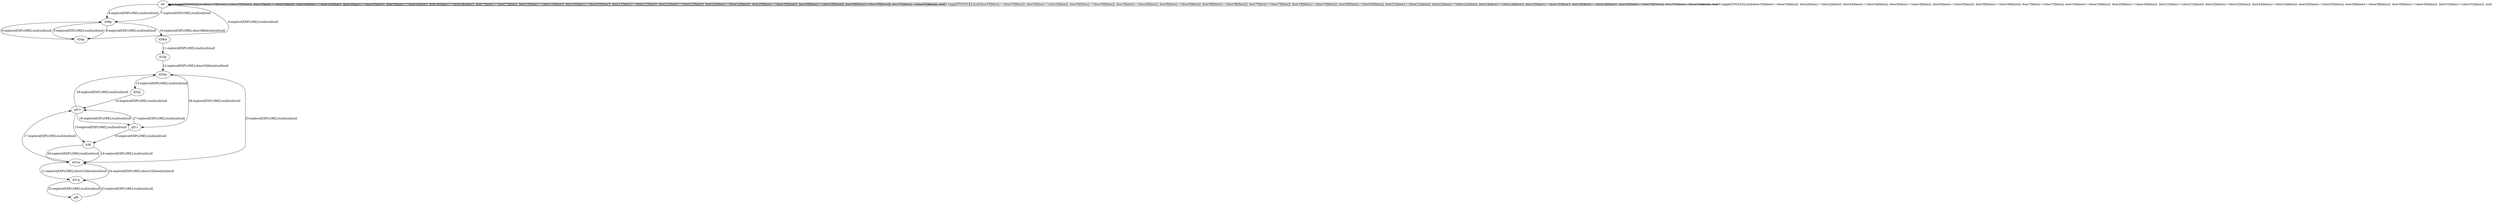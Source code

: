 # Total number of goals covered by this test: 2
# d31p --> gf6
# gf6 --> d31p

digraph g {
"b0" -> "b0" [label = "1-toggle[TOGGLE];/null/door33[false]:=!(door33[false]); door2[false]:=!(door2[false]); door34[false]:=!(door34[false]); door3[false]:=!(door3[false]); door5[false]:=!(door5[false]); door38[false]:=!(door38[false]); door7[false]:=!(door7[false]); door10[false]:=!(door10[false]); door20[false]:=!(door20[false]); door21[false]:=!(door21[false]); door22[false]:=!(door22[false]); door24[false]:=!(door24[false]); door25[false]:=!(door25[false]); door28[false]:=!(door28[false]); door30[false]:=!(door30[false]); door31[false]:=!(door31[false]); /null"];
"b0" -> "b0" [label = "2-toggle[TOGGLE];/null/door33[false]:=!(door33[false]); door2[false]:=!(door2[false]); door34[false]:=!(door34[false]); door3[false]:=!(door3[false]); door5[false]:=!(door5[false]); door38[false]:=!(door38[false]); door7[false]:=!(door7[false]); door10[false]:=!(door10[false]); door20[false]:=!(door20[false]); door21[false]:=!(door21[false]); door22[false]:=!(door22[false]); door24[false]:=!(door24[false]); door25[false]:=!(door25[false]); door28[false]:=!(door28[false]); door30[false]:=!(door30[false]); door31[false]:=!(door31[false]); /null"];
"b0" -> "b0" [label = "3-toggle[TOGGLE];/null/door33[false]:=!(door33[false]); door2[false]:=!(door2[false]); door34[false]:=!(door34[false]); door3[false]:=!(door3[false]); door5[false]:=!(door5[false]); door38[false]:=!(door38[false]); door7[false]:=!(door7[false]); door10[false]:=!(door10[false]); door20[false]:=!(door20[false]); door21[false]:=!(door21[false]); door22[false]:=!(door22[false]); door24[false]:=!(door24[false]); door25[false]:=!(door25[false]); door28[false]:=!(door28[false]); door30[false]:=!(door30[false]); door31[false]:=!(door31[false]); /null"];
"b0" -> "d38p" [label = "4-explore[EXPLORE];/null/null/null"];
"d38p" -> "d34p" [label = "5-explore[EXPLORE];/null/null/null"];
"d34p" -> "b0" [label = "6-explore[EXPLORE];/null/null/null"];
"b0" -> "d38p" [label = "7-explore[EXPLORE];/null/null/null"];
"d38p" -> "d34p" [label = "8-explore[EXPLORE];/null/null/null"];
"d34p" -> "d38p" [label = "9-explore[EXPLORE];/null/null/null"];
"d38p" -> "d38m" [label = "10-explore[EXPLORE];/door38[false]/null/null"];
"d38m" -> "d33p" [label = "11-explore[EXPLORE];/null/null/null"];
"d33p" -> "d33m" [label = "12-explore[EXPLORE];/door33[false]/null/null"];
"d33m" -> "d25p" [label = "13-explore[EXPLORE];/null/null/null"];
"d25p" -> "gf13" [label = "14-explore[EXPLORE];/null/null/null"];
"gf13" -> "b36" [label = "15-explore[EXPLORE];/null/null/null"];
"b36" -> "d31m" [label = "16-explore[EXPLORE];/null/null/null"];
"d31m" -> "gf13" [label = "17-explore[EXPLORE];/null/null/null"];
"gf13" -> "gf11" [label = "18-explore[EXPLORE];/null/null/null"];
"gf11" -> "b36" [label = "19-explore[EXPLORE];/null/null/null"];
"b36" -> "d31m" [label = "20-explore[EXPLORE];/null/null/null"];
"d31m" -> "d31p" [label = "21-explore[EXPLORE];/door31[false]/null/null"];
"d31p" -> "gf6" [label = "22-explore[EXPLORE];/null/null/null"];
"gf6" -> "d31p" [label = "23-explore[EXPLORE];/null/null/null"];
"d31p" -> "d31m" [label = "24-explore[EXPLORE];/door31[false]/null/null"];
"d31m" -> "d33m" [label = "25-explore[EXPLORE];/null/null/null"];
"d33m" -> "gf11" [label = "26-explore[EXPLORE];/null/null/null"];
"gf11" -> "gf13" [label = "27-explore[EXPLORE];/null/null/null"];
"gf13" -> "d33m" [label = "28-explore[EXPLORE];/null/null/null"];
}